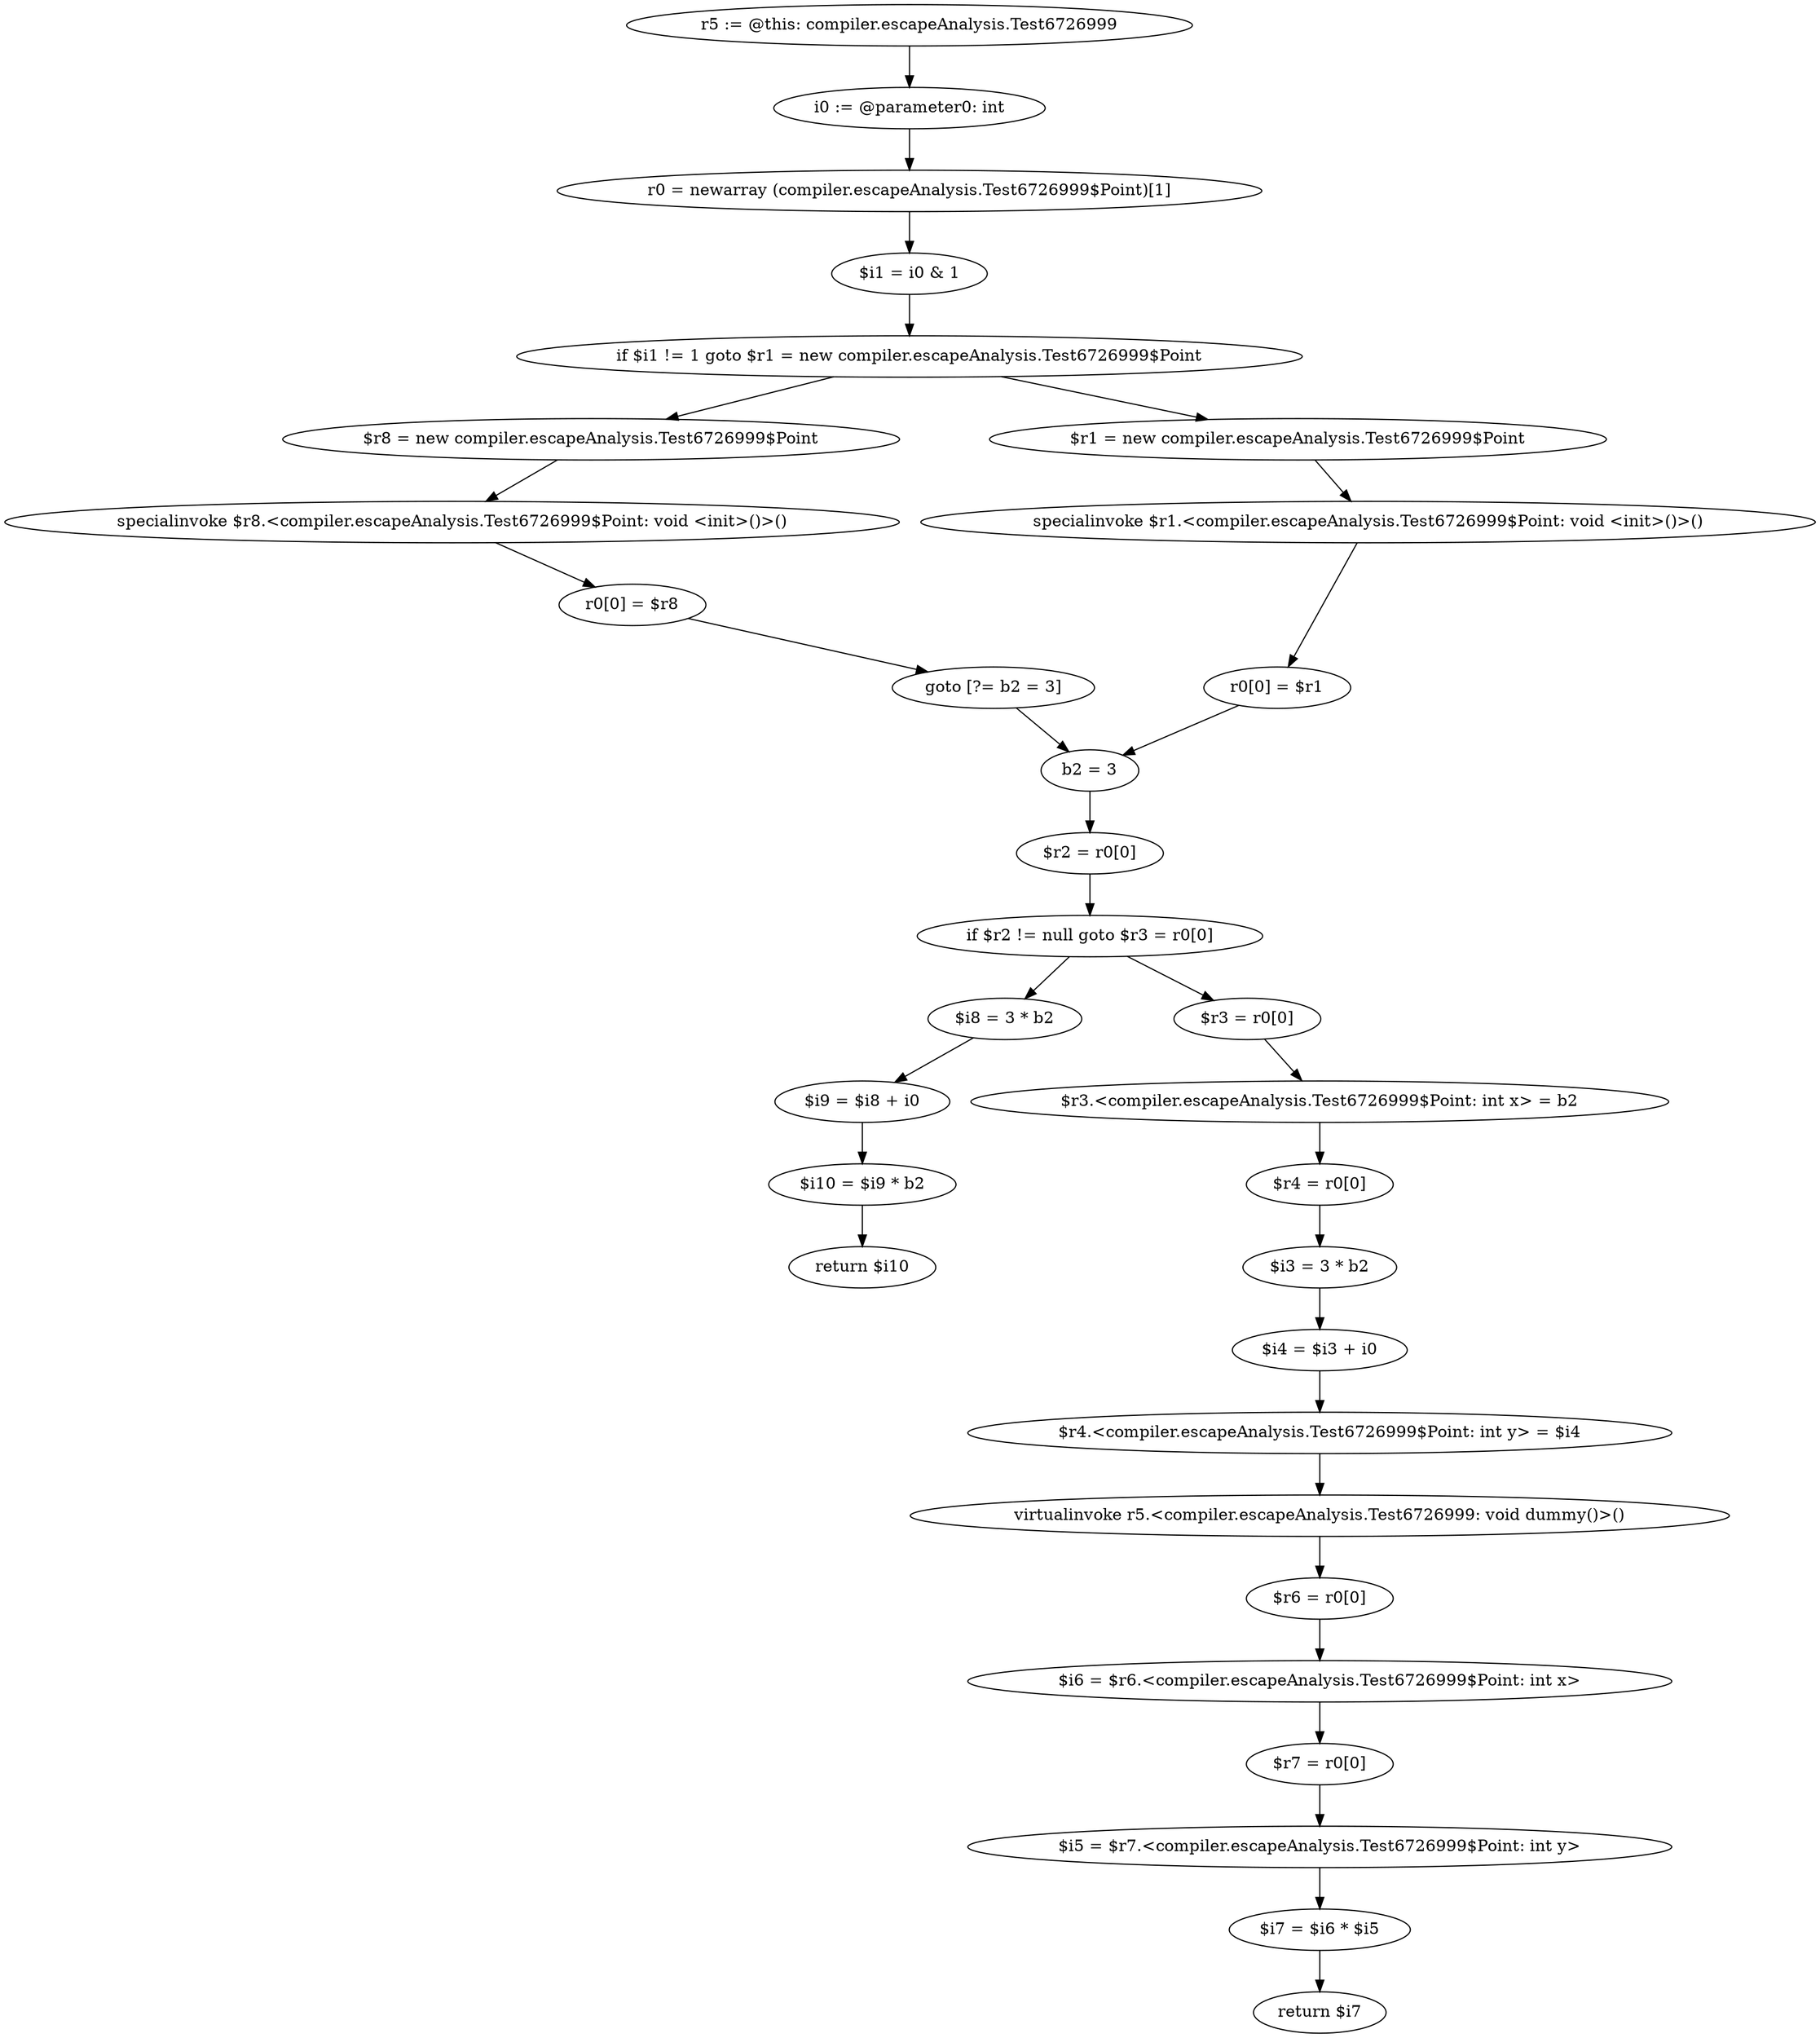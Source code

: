 digraph "unitGraph" {
    "r5 := @this: compiler.escapeAnalysis.Test6726999"
    "i0 := @parameter0: int"
    "r0 = newarray (compiler.escapeAnalysis.Test6726999$Point)[1]"
    "$i1 = i0 & 1"
    "if $i1 != 1 goto $r1 = new compiler.escapeAnalysis.Test6726999$Point"
    "$r8 = new compiler.escapeAnalysis.Test6726999$Point"
    "specialinvoke $r8.<compiler.escapeAnalysis.Test6726999$Point: void <init>()>()"
    "r0[0] = $r8"
    "goto [?= b2 = 3]"
    "$r1 = new compiler.escapeAnalysis.Test6726999$Point"
    "specialinvoke $r1.<compiler.escapeAnalysis.Test6726999$Point: void <init>()>()"
    "r0[0] = $r1"
    "b2 = 3"
    "$r2 = r0[0]"
    "if $r2 != null goto $r3 = r0[0]"
    "$i8 = 3 * b2"
    "$i9 = $i8 + i0"
    "$i10 = $i9 * b2"
    "return $i10"
    "$r3 = r0[0]"
    "$r3.<compiler.escapeAnalysis.Test6726999$Point: int x> = b2"
    "$r4 = r0[0]"
    "$i3 = 3 * b2"
    "$i4 = $i3 + i0"
    "$r4.<compiler.escapeAnalysis.Test6726999$Point: int y> = $i4"
    "virtualinvoke r5.<compiler.escapeAnalysis.Test6726999: void dummy()>()"
    "$r6 = r0[0]"
    "$i6 = $r6.<compiler.escapeAnalysis.Test6726999$Point: int x>"
    "$r7 = r0[0]"
    "$i5 = $r7.<compiler.escapeAnalysis.Test6726999$Point: int y>"
    "$i7 = $i6 * $i5"
    "return $i7"
    "r5 := @this: compiler.escapeAnalysis.Test6726999"->"i0 := @parameter0: int";
    "i0 := @parameter0: int"->"r0 = newarray (compiler.escapeAnalysis.Test6726999$Point)[1]";
    "r0 = newarray (compiler.escapeAnalysis.Test6726999$Point)[1]"->"$i1 = i0 & 1";
    "$i1 = i0 & 1"->"if $i1 != 1 goto $r1 = new compiler.escapeAnalysis.Test6726999$Point";
    "if $i1 != 1 goto $r1 = new compiler.escapeAnalysis.Test6726999$Point"->"$r8 = new compiler.escapeAnalysis.Test6726999$Point";
    "if $i1 != 1 goto $r1 = new compiler.escapeAnalysis.Test6726999$Point"->"$r1 = new compiler.escapeAnalysis.Test6726999$Point";
    "$r8 = new compiler.escapeAnalysis.Test6726999$Point"->"specialinvoke $r8.<compiler.escapeAnalysis.Test6726999$Point: void <init>()>()";
    "specialinvoke $r8.<compiler.escapeAnalysis.Test6726999$Point: void <init>()>()"->"r0[0] = $r8";
    "r0[0] = $r8"->"goto [?= b2 = 3]";
    "goto [?= b2 = 3]"->"b2 = 3";
    "$r1 = new compiler.escapeAnalysis.Test6726999$Point"->"specialinvoke $r1.<compiler.escapeAnalysis.Test6726999$Point: void <init>()>()";
    "specialinvoke $r1.<compiler.escapeAnalysis.Test6726999$Point: void <init>()>()"->"r0[0] = $r1";
    "r0[0] = $r1"->"b2 = 3";
    "b2 = 3"->"$r2 = r0[0]";
    "$r2 = r0[0]"->"if $r2 != null goto $r3 = r0[0]";
    "if $r2 != null goto $r3 = r0[0]"->"$i8 = 3 * b2";
    "if $r2 != null goto $r3 = r0[0]"->"$r3 = r0[0]";
    "$i8 = 3 * b2"->"$i9 = $i8 + i0";
    "$i9 = $i8 + i0"->"$i10 = $i9 * b2";
    "$i10 = $i9 * b2"->"return $i10";
    "$r3 = r0[0]"->"$r3.<compiler.escapeAnalysis.Test6726999$Point: int x> = b2";
    "$r3.<compiler.escapeAnalysis.Test6726999$Point: int x> = b2"->"$r4 = r0[0]";
    "$r4 = r0[0]"->"$i3 = 3 * b2";
    "$i3 = 3 * b2"->"$i4 = $i3 + i0";
    "$i4 = $i3 + i0"->"$r4.<compiler.escapeAnalysis.Test6726999$Point: int y> = $i4";
    "$r4.<compiler.escapeAnalysis.Test6726999$Point: int y> = $i4"->"virtualinvoke r5.<compiler.escapeAnalysis.Test6726999: void dummy()>()";
    "virtualinvoke r5.<compiler.escapeAnalysis.Test6726999: void dummy()>()"->"$r6 = r0[0]";
    "$r6 = r0[0]"->"$i6 = $r6.<compiler.escapeAnalysis.Test6726999$Point: int x>";
    "$i6 = $r6.<compiler.escapeAnalysis.Test6726999$Point: int x>"->"$r7 = r0[0]";
    "$r7 = r0[0]"->"$i5 = $r7.<compiler.escapeAnalysis.Test6726999$Point: int y>";
    "$i5 = $r7.<compiler.escapeAnalysis.Test6726999$Point: int y>"->"$i7 = $i6 * $i5";
    "$i7 = $i6 * $i5"->"return $i7";
}
